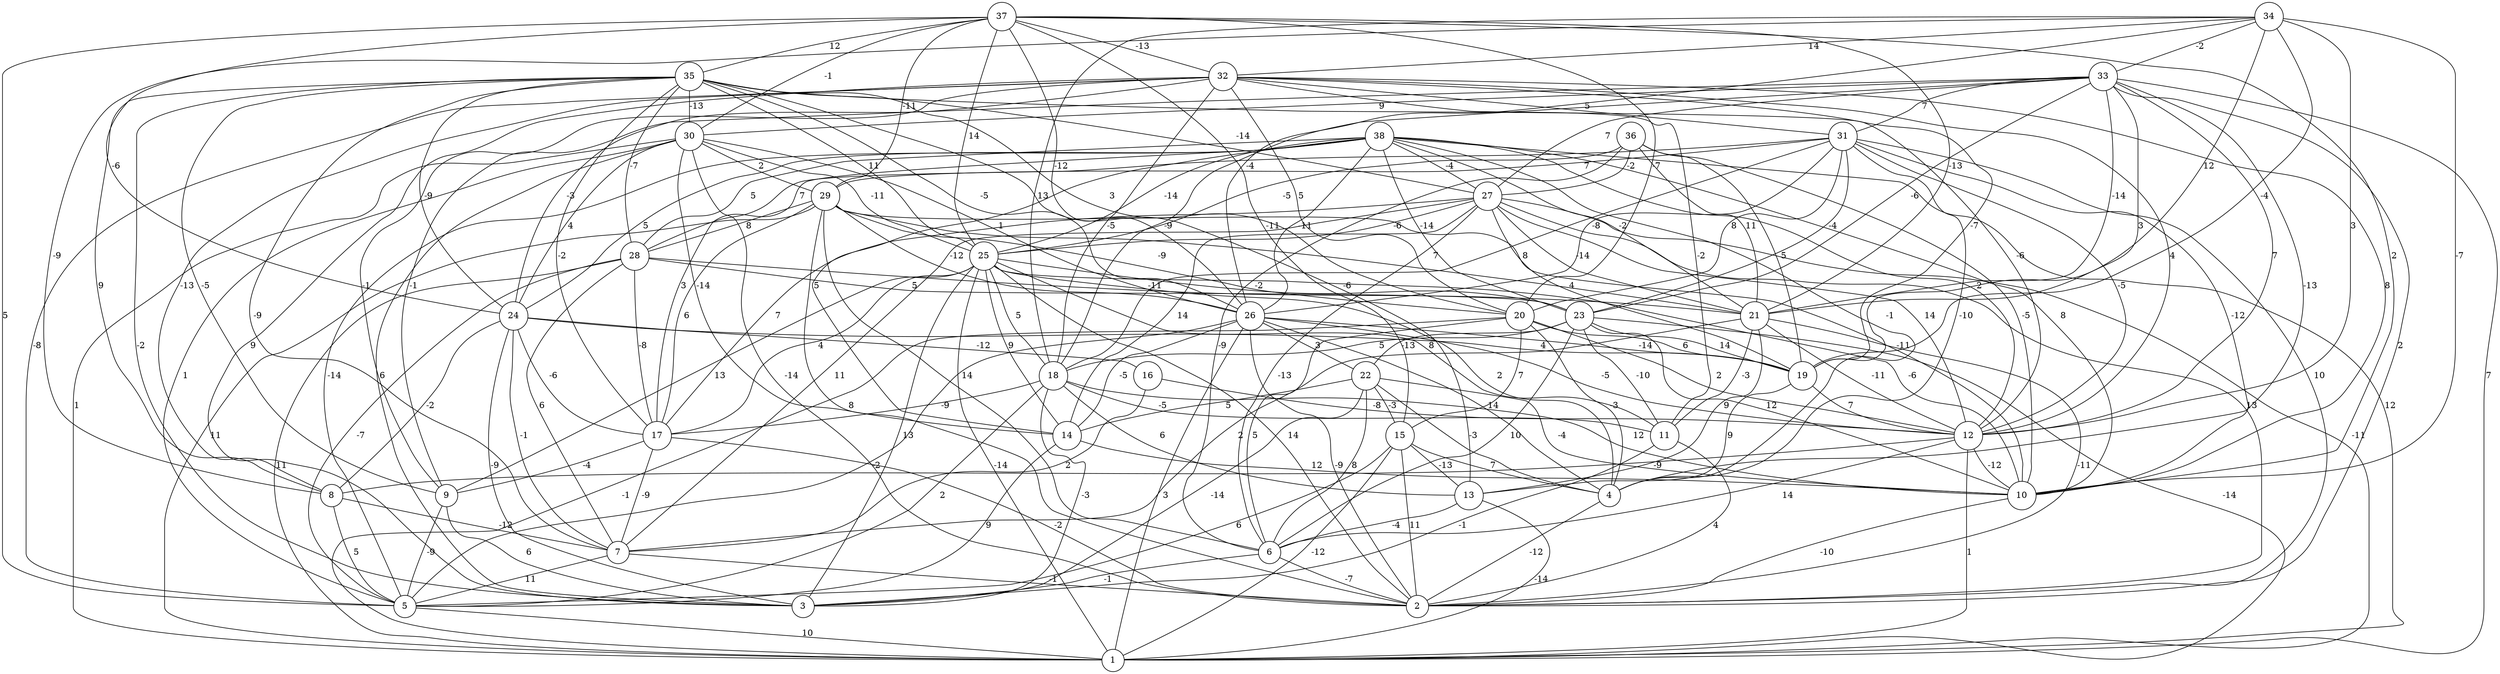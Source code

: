 graph { 
	 fontname="Helvetica,Arial,sans-serif" 
	 node [shape = circle]; 
	 38 -- 1 [label = "12"];
	 38 -- 4 [label = "-1"];
	 38 -- 5 [label = "-14"];
	 38 -- 10 [label = "8"];
	 38 -- 12 [label = "2"];
	 38 -- 14 [label = "5"];
	 38 -- 17 [label = "3"];
	 38 -- 21 [label = "-2"];
	 38 -- 23 [label = "-14"];
	 38 -- 24 [label = "5"];
	 38 -- 25 [label = "-14"];
	 38 -- 26 [label = "-11"];
	 38 -- 27 [label = "-4"];
	 38 -- 28 [label = "5"];
	 37 -- 5 [label = "5"];
	 37 -- 10 [label = "2"];
	 37 -- 15 [label = "-11"];
	 37 -- 20 [label = "-7"];
	 37 -- 21 [label = "-13"];
	 37 -- 24 [label = "-6"];
	 37 -- 25 [label = "14"];
	 37 -- 26 [label = "-12"];
	 37 -- 29 [label = "-11"];
	 37 -- 30 [label = "-1"];
	 37 -- 32 [label = "-13"];
	 37 -- 35 [label = "12"];
	 36 -- 6 [label = "-9"];
	 36 -- 10 [label = "-5"];
	 36 -- 19 [label = "5"];
	 36 -- 21 [label = "11"];
	 36 -- 25 [label = "-5"];
	 36 -- 27 [label = "-2"];
	 35 -- 3 [label = "-2"];
	 35 -- 7 [label = "-9"];
	 35 -- 8 [label = "9"];
	 35 -- 9 [label = "-5"];
	 35 -- 12 [label = "-6"];
	 35 -- 13 [label = "-6"];
	 35 -- 17 [label = "-2"];
	 35 -- 20 [label = "3"];
	 35 -- 24 [label = "-9"];
	 35 -- 25 [label = "11"];
	 35 -- 26 [label = "-5"];
	 35 -- 27 [label = "-14"];
	 35 -- 28 [label = "-7"];
	 35 -- 30 [label = "-13"];
	 34 -- 8 [label = "-9"];
	 34 -- 10 [label = "-7"];
	 34 -- 12 [label = "3"];
	 34 -- 18 [label = "13"];
	 34 -- 19 [label = "-4"];
	 34 -- 21 [label = "12"];
	 34 -- 26 [label = "-4"];
	 34 -- 32 [label = "14"];
	 34 -- 33 [label = "-2"];
	 33 -- 1 [label = "7"];
	 33 -- 2 [label = "2"];
	 33 -- 4 [label = "-13"];
	 33 -- 9 [label = "-1"];
	 33 -- 12 [label = "7"];
	 33 -- 18 [label = "-9"];
	 33 -- 19 [label = "3"];
	 33 -- 21 [label = "-14"];
	 33 -- 23 [label = "-6"];
	 33 -- 27 [label = "7"];
	 33 -- 30 [label = "9"];
	 33 -- 31 [label = "7"];
	 32 -- 3 [label = "9"];
	 32 -- 5 [label = "-8"];
	 32 -- 8 [label = "-13"];
	 32 -- 9 [label = "-1"];
	 32 -- 10 [label = "8"];
	 32 -- 11 [label = "-2"];
	 32 -- 12 [label = "4"];
	 32 -- 18 [label = "-5"];
	 32 -- 19 [label = "-7"];
	 32 -- 20 [label = "5"];
	 32 -- 24 [label = "-3"];
	 32 -- 31 [label = "5"];
	 31 -- 2 [label = "10"];
	 31 -- 4 [label = "-10"];
	 31 -- 10 [label = "-12"];
	 31 -- 12 [label = "-5"];
	 31 -- 18 [label = "8"];
	 31 -- 20 [label = "8"];
	 31 -- 23 [label = "-4"];
	 31 -- 26 [label = "-8"];
	 31 -- 28 [label = "7"];
	 31 -- 29 [label = "7"];
	 30 -- 1 [label = "1"];
	 30 -- 2 [label = "-14"];
	 30 -- 3 [label = "6"];
	 30 -- 5 [label = "1"];
	 30 -- 14 [label = "-14"];
	 30 -- 24 [label = "4"];
	 30 -- 25 [label = "-11"];
	 30 -- 26 [label = "1"];
	 30 -- 29 [label = "2"];
	 29 -- 1 [label = "11"];
	 29 -- 2 [label = "8"];
	 29 -- 6 [label = "14"];
	 29 -- 10 [label = "-11"];
	 29 -- 17 [label = "6"];
	 29 -- 20 [label = "-9"];
	 29 -- 21 [label = "7"];
	 29 -- 26 [label = "-12"];
	 29 -- 28 [label = "8"];
	 28 -- 1 [label = "11"];
	 28 -- 5 [label = "-7"];
	 28 -- 7 [label = "6"];
	 28 -- 17 [label = "-8"];
	 28 -- 21 [label = "-11"];
	 28 -- 23 [label = "5"];
	 27 -- 1 [label = "-11"];
	 27 -- 2 [label = "13"];
	 27 -- 6 [label = "-13"];
	 27 -- 7 [label = "11"];
	 27 -- 12 [label = "14"];
	 27 -- 14 [label = "14"];
	 27 -- 17 [label = "7"];
	 27 -- 19 [label = "4"];
	 27 -- 21 [label = "-14"];
	 27 -- 25 [label = "-6"];
	 26 -- 1 [label = "3"];
	 26 -- 2 [label = "-9"];
	 26 -- 4 [label = "14"];
	 26 -- 5 [label = "-2"];
	 26 -- 12 [label = "-5"];
	 26 -- 14 [label = "-5"];
	 26 -- 19 [label = "-14"];
	 26 -- 22 [label = "3"];
	 25 -- 1 [label = "-14"];
	 25 -- 2 [label = "14"];
	 25 -- 3 [label = "13"];
	 25 -- 4 [label = "2"];
	 25 -- 9 [label = "13"];
	 25 -- 10 [label = "-6"];
	 25 -- 11 [label = "8"];
	 25 -- 14 [label = "9"];
	 25 -- 17 [label = "4"];
	 25 -- 18 [label = "5"];
	 25 -- 23 [label = "-2"];
	 24 -- 3 [label = "-9"];
	 24 -- 7 [label = "-1"];
	 24 -- 8 [label = "-2"];
	 24 -- 16 [label = "-12"];
	 24 -- 17 [label = "-6"];
	 24 -- 19 [label = "4"];
	 23 -- 1 [label = "-14"];
	 23 -- 6 [label = "10"];
	 23 -- 10 [label = "12"];
	 23 -- 11 [label = "-10"];
	 23 -- 18 [label = "5"];
	 23 -- 19 [label = "14"];
	 23 -- 22 [label = "-13"];
	 22 -- 3 [label = "-14"];
	 22 -- 4 [label = "-3"];
	 22 -- 6 [label = "8"];
	 22 -- 10 [label = "-4"];
	 22 -- 14 [label = "5"];
	 22 -- 15 [label = "-3"];
	 21 -- 2 [label = "-11"];
	 21 -- 7 [label = "2"];
	 21 -- 11 [label = "-3"];
	 21 -- 12 [label = "-11"];
	 21 -- 13 [label = "9"];
	 20 -- 1 [label = "-1"];
	 20 -- 4 [label = "-3"];
	 20 -- 6 [label = "5"];
	 20 -- 12 [label = "2"];
	 20 -- 15 [label = "7"];
	 20 -- 19 [label = "6"];
	 19 -- 12 [label = "7"];
	 19 -- 13 [label = "9"];
	 18 -- 3 [label = "-3"];
	 18 -- 5 [label = "2"];
	 18 -- 10 [label = "12"];
	 18 -- 11 [label = "-5"];
	 18 -- 13 [label = "6"];
	 18 -- 17 [label = "-9"];
	 17 -- 2 [label = "-2"];
	 17 -- 7 [label = "-9"];
	 17 -- 9 [label = "-4"];
	 16 -- 7 [label = "2"];
	 16 -- 12 [label = "-8"];
	 15 -- 1 [label = "-12"];
	 15 -- 2 [label = "11"];
	 15 -- 4 [label = "7"];
	 15 -- 5 [label = "6"];
	 15 -- 13 [label = "-13"];
	 14 -- 5 [label = "9"];
	 14 -- 10 [label = "12"];
	 13 -- 1 [label = "-14"];
	 13 -- 6 [label = "-4"];
	 12 -- 1 [label = "1"];
	 12 -- 6 [label = "14"];
	 12 -- 8 [label = "-9"];
	 12 -- 10 [label = "-12"];
	 11 -- 2 [label = "4"];
	 11 -- 3 [label = "-1"];
	 10 -- 2 [label = "-10"];
	 9 -- 3 [label = "6"];
	 9 -- 5 [label = "-9"];
	 8 -- 5 [label = "5"];
	 8 -- 7 [label = "-12"];
	 7 -- 2 [label = "-1"];
	 7 -- 5 [label = "11"];
	 6 -- 2 [label = "-7"];
	 6 -- 3 [label = "-1"];
	 5 -- 1 [label = "10"];
	 4 -- 2 [label = "-12"];
	 1;
	 2;
	 3;
	 4;
	 5;
	 6;
	 7;
	 8;
	 9;
	 10;
	 11;
	 12;
	 13;
	 14;
	 15;
	 16;
	 17;
	 18;
	 19;
	 20;
	 21;
	 22;
	 23;
	 24;
	 25;
	 26;
	 27;
	 28;
	 29;
	 30;
	 31;
	 32;
	 33;
	 34;
	 35;
	 36;
	 37;
	 38;
}
